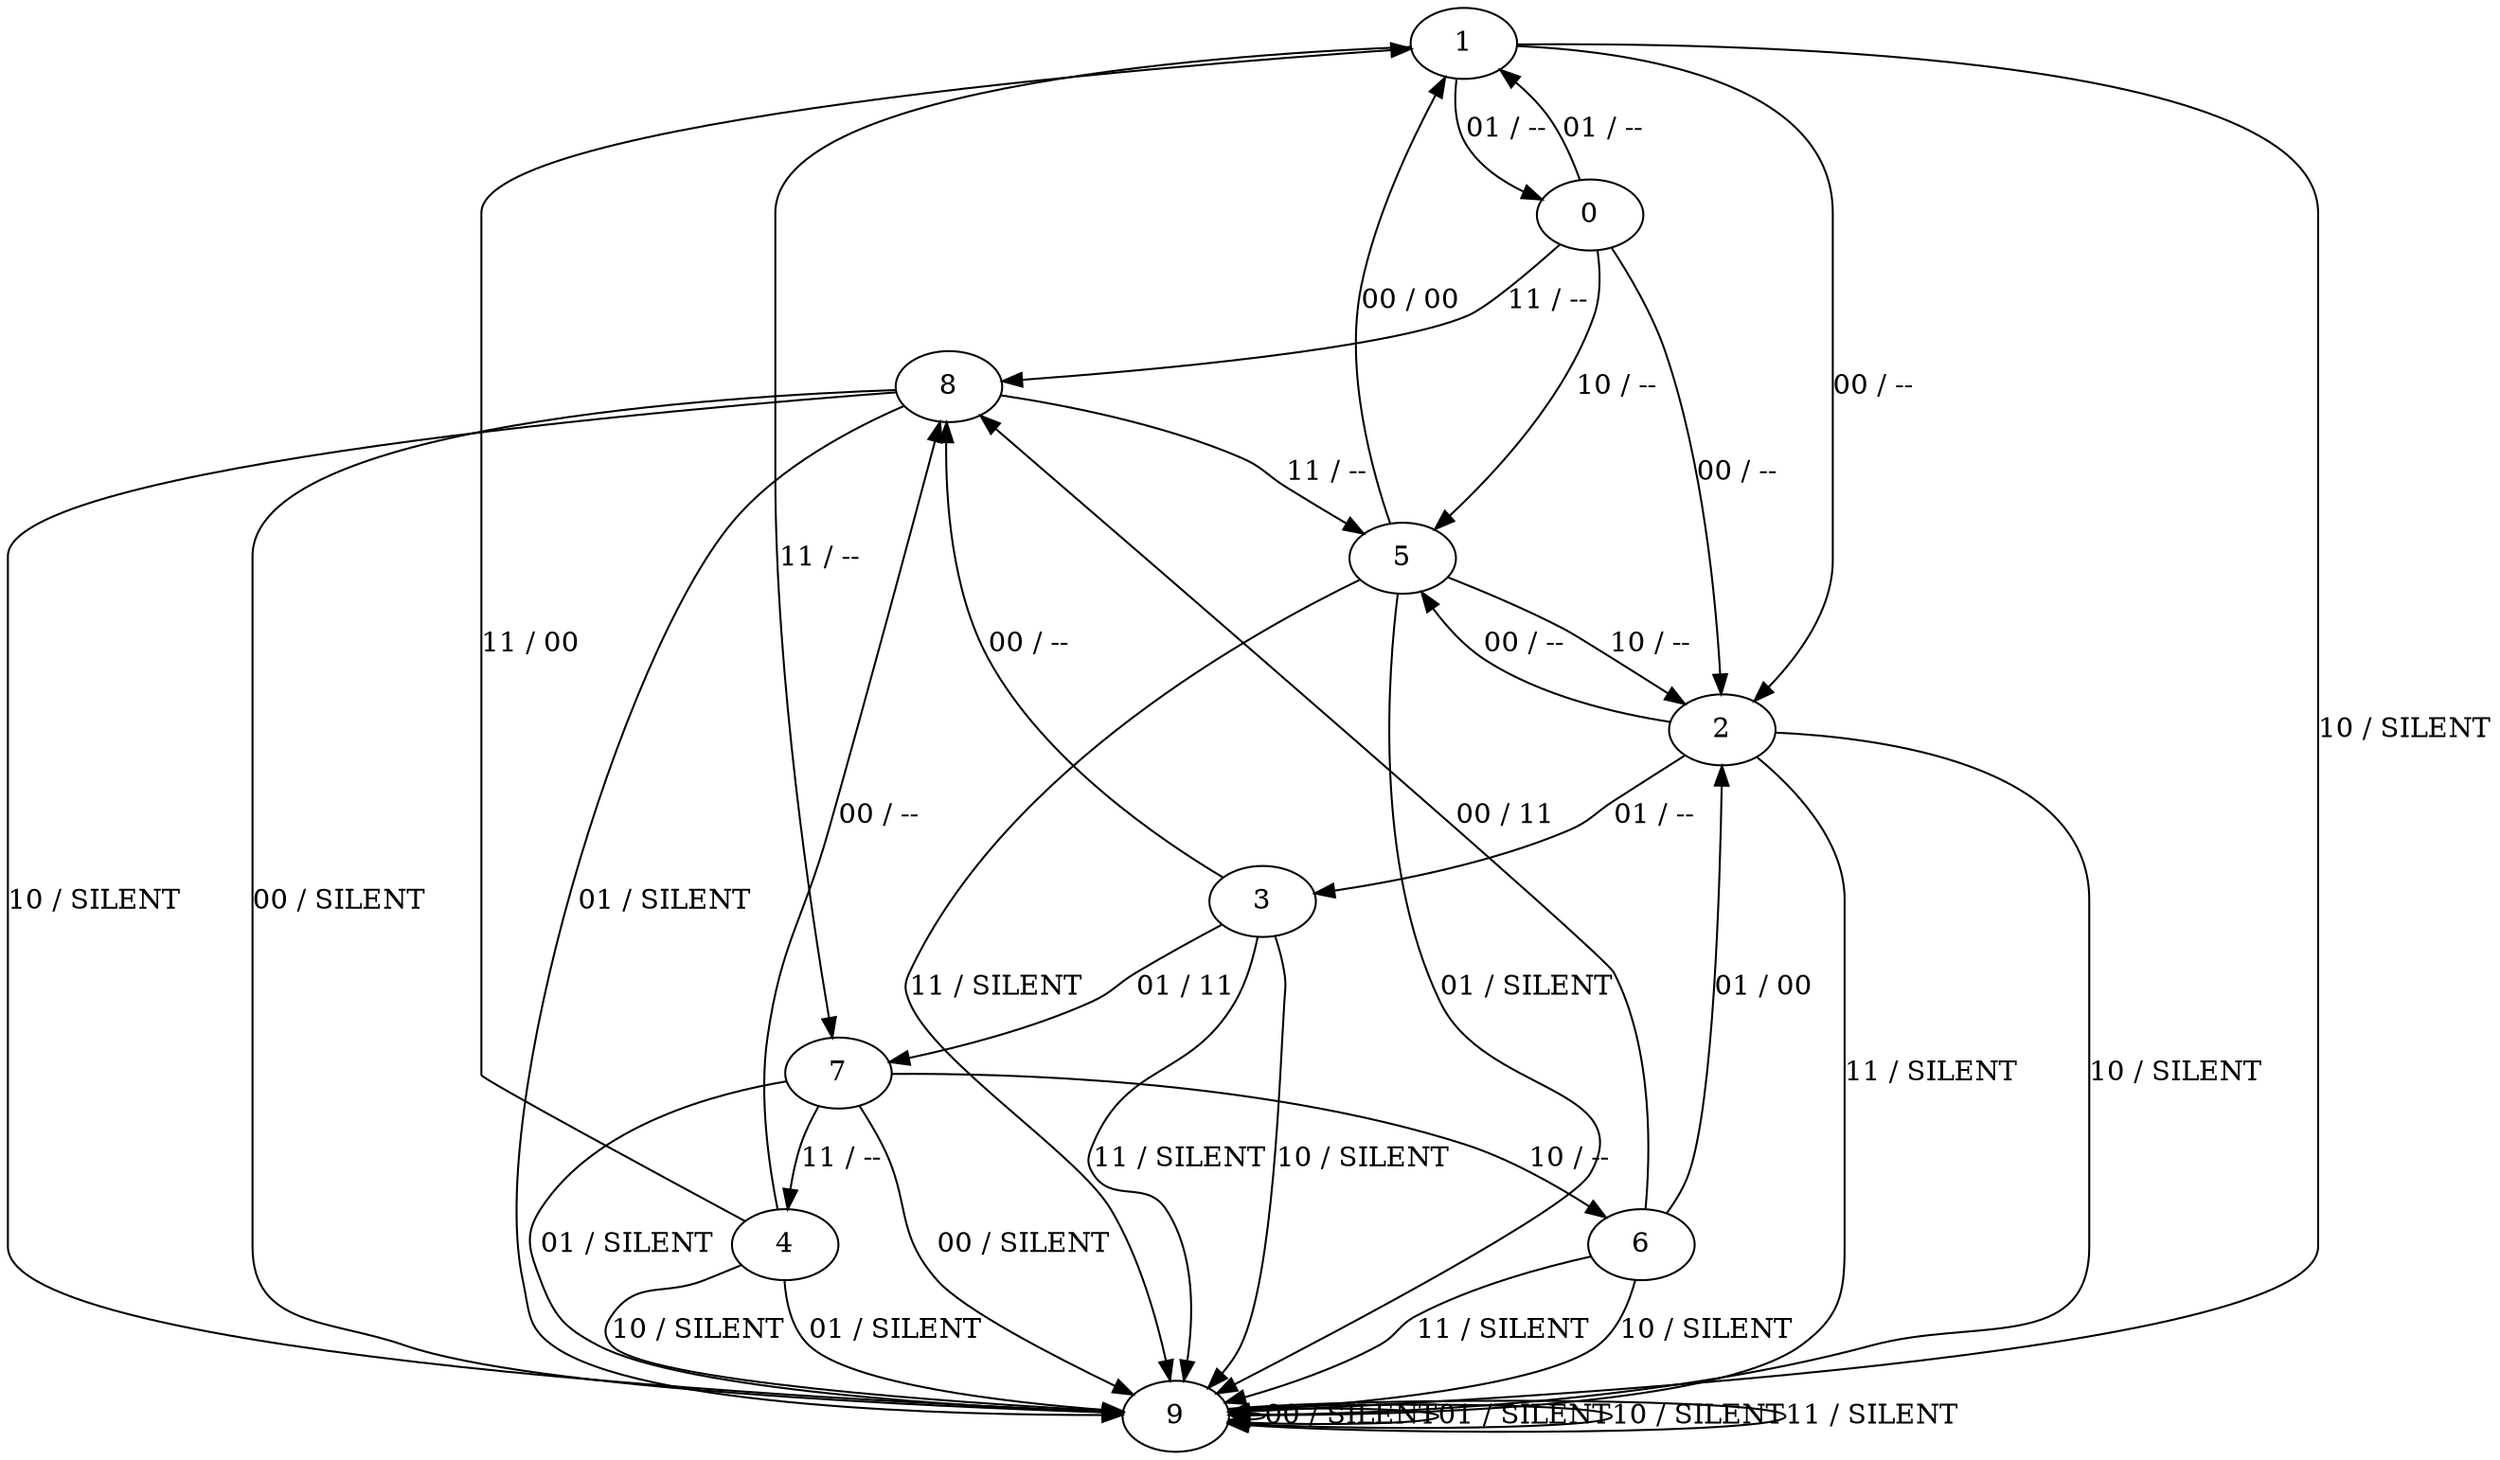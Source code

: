 digraph {
1
0
2
3
4
5
6
7
8
9
1 -> 2 [label="00 / --"]
1 -> 0 [label="01 / --"]
1 -> 9 [label="10 / SILENT"]
1 -> 7 [label="11 / --"]
0 -> 2 [label="00 / --"]
0 -> 1 [label="01 / --"]
0 -> 5 [label="10 / --"]
0 -> 8 [label="11 / --"]
2 -> 5 [label="00 / --"]
2 -> 3 [label="01 / --"]
2 -> 9 [label="10 / SILENT"]
2 -> 9 [label="11 / SILENT"]
3 -> 8 [label="00 / --"]
3 -> 7 [label="01 / 11"]
3 -> 9 [label="10 / SILENT"]
3 -> 9 [label="11 / SILENT"]
4 -> 8 [label="00 / --"]
4 -> 9 [label="01 / SILENT"]
4 -> 9 [label="10 / SILENT"]
4 -> 1 [label="11 / 00"]
5 -> 1 [label="00 / 00"]
5 -> 9 [label="01 / SILENT"]
5 -> 2 [label="10 / --"]
5 -> 9 [label="11 / SILENT"]
6 -> 8 [label="00 / 11"]
6 -> 2 [label="01 / 00"]
6 -> 9 [label="10 / SILENT"]
6 -> 9 [label="11 / SILENT"]
7 -> 9 [label="00 / SILENT"]
7 -> 9 [label="01 / SILENT"]
7 -> 6 [label="10 / --"]
7 -> 4 [label="11 / --"]
8 -> 9 [label="00 / SILENT"]
8 -> 9 [label="01 / SILENT"]
8 -> 9 [label="10 / SILENT"]
8 -> 5 [label="11 / --"]
9 -> 9 [label="00 / SILENT"]
9 -> 9 [label="01 / SILENT"]
9 -> 9 [label="10 / SILENT"]
9 -> 9 [label="11 / SILENT"]
}
